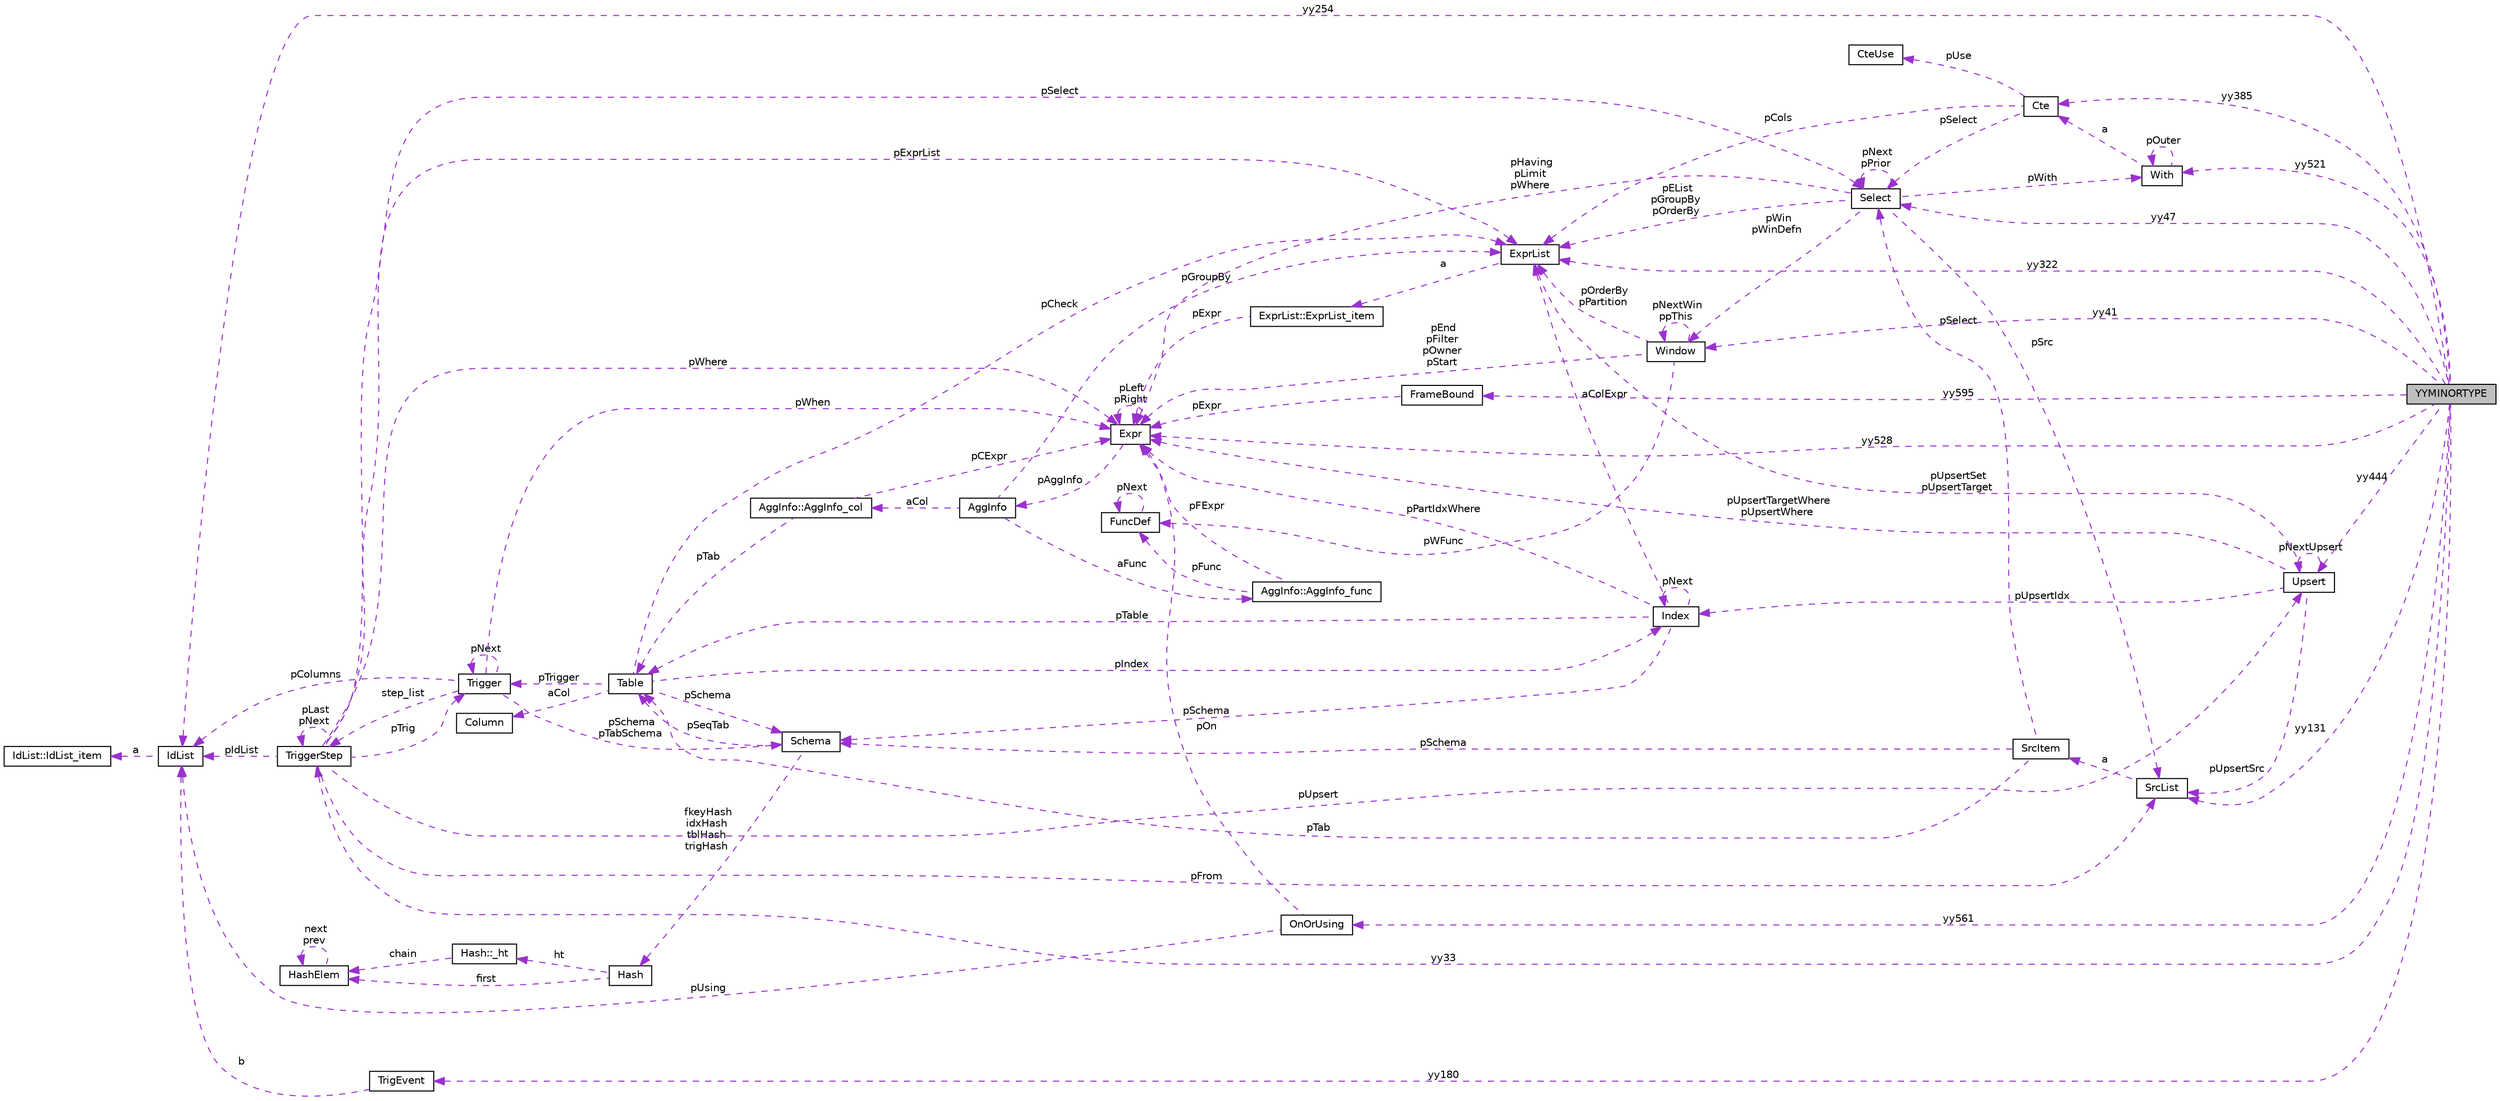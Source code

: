 digraph "YYMINORTYPE"
{
 // LATEX_PDF_SIZE
  edge [fontname="Helvetica",fontsize="10",labelfontname="Helvetica",labelfontsize="10"];
  node [fontname="Helvetica",fontsize="10",shape=record];
  rankdir="LR";
  Node1 [label="YYMINORTYPE",height=0.2,width=0.4,color="black", fillcolor="grey75", style="filled", fontcolor="black",tooltip=" "];
  Node2 -> Node1 [dir="back",color="darkorchid3",fontsize="10",style="dashed",label=" yy33" ,fontname="Helvetica"];
  Node2 [label="TriggerStep",height=0.2,width=0.4,color="black", fillcolor="white", style="filled",URL="$db/d1b/sqlite3_8c.html#d5/da5/structTriggerStep",tooltip=" "];
  Node3 -> Node2 [dir="back",color="darkorchid3",fontsize="10",style="dashed",label=" pTrig" ,fontname="Helvetica"];
  Node3 [label="Trigger",height=0.2,width=0.4,color="black", fillcolor="white", style="filled",URL="$db/d1b/sqlite3_8c.html#dc/d15/structTrigger",tooltip=" "];
  Node4 -> Node3 [dir="back",color="darkorchid3",fontsize="10",style="dashed",label=" pWhen" ,fontname="Helvetica"];
  Node4 [label="Expr",height=0.2,width=0.4,color="black", fillcolor="white", style="filled",URL="$db/d1b/sqlite3_8c.html#d4/dfb/structExpr",tooltip=" "];
  Node4 -> Node4 [dir="back",color="darkorchid3",fontsize="10",style="dashed",label=" pLeft\npRight" ,fontname="Helvetica"];
  Node5 -> Node4 [dir="back",color="darkorchid3",fontsize="10",style="dashed",label=" pAggInfo" ,fontname="Helvetica"];
  Node5 [label="AggInfo",height=0.2,width=0.4,color="black", fillcolor="white", style="filled",URL="$db/d1b/sqlite3_8c.html#d2/dc8/structAggInfo",tooltip=" "];
  Node6 -> Node5 [dir="back",color="darkorchid3",fontsize="10",style="dashed",label=" pGroupBy" ,fontname="Helvetica"];
  Node6 [label="ExprList",height=0.2,width=0.4,color="black", fillcolor="white", style="filled",URL="$db/d1b/sqlite3_8c.html#d5/d5c/structExprList",tooltip=" "];
  Node7 -> Node6 [dir="back",color="darkorchid3",fontsize="10",style="dashed",label=" a" ,fontname="Helvetica"];
  Node7 [label="ExprList::ExprList_item",height=0.2,width=0.4,color="black", fillcolor="white", style="filled",URL="$db/d1b/sqlite3_8c.html#d8/dae/structExprList_1_1ExprList__item",tooltip=" "];
  Node4 -> Node7 [dir="back",color="darkorchid3",fontsize="10",style="dashed",label=" pExpr" ,fontname="Helvetica"];
  Node8 -> Node5 [dir="back",color="darkorchid3",fontsize="10",style="dashed",label=" aCol" ,fontname="Helvetica"];
  Node8 [label="AggInfo::AggInfo_col",height=0.2,width=0.4,color="black", fillcolor="white", style="filled",URL="$db/d1b/sqlite3_8c.html#d6/d3a/structAggInfo_1_1AggInfo__col",tooltip=" "];
  Node9 -> Node8 [dir="back",color="darkorchid3",fontsize="10",style="dashed",label=" pTab" ,fontname="Helvetica"];
  Node9 [label="Table",height=0.2,width=0.4,color="black", fillcolor="white", style="filled",URL="$db/d1b/sqlite3_8c.html#dc/dcb/structTable",tooltip=" "];
  Node10 -> Node9 [dir="back",color="darkorchid3",fontsize="10",style="dashed",label=" aCol" ,fontname="Helvetica"];
  Node10 [label="Column",height=0.2,width=0.4,color="black", fillcolor="white", style="filled",URL="$db/d1b/sqlite3_8c.html#dc/dc1/structColumn",tooltip=" "];
  Node11 -> Node9 [dir="back",color="darkorchid3",fontsize="10",style="dashed",label=" pIndex" ,fontname="Helvetica"];
  Node11 [label="Index",height=0.2,width=0.4,color="black", fillcolor="white", style="filled",URL="$db/d1b/sqlite3_8c.html#df/d86/structIndex",tooltip=" "];
  Node9 -> Node11 [dir="back",color="darkorchid3",fontsize="10",style="dashed",label=" pTable" ,fontname="Helvetica"];
  Node11 -> Node11 [dir="back",color="darkorchid3",fontsize="10",style="dashed",label=" pNext" ,fontname="Helvetica"];
  Node12 -> Node11 [dir="back",color="darkorchid3",fontsize="10",style="dashed",label=" pSchema" ,fontname="Helvetica"];
  Node12 [label="Schema",height=0.2,width=0.4,color="black", fillcolor="white", style="filled",URL="$db/d1b/sqlite3_8c.html#d8/db0/structSchema",tooltip=" "];
  Node13 -> Node12 [dir="back",color="darkorchid3",fontsize="10",style="dashed",label=" fkeyHash\nidxHash\ntblHash\ntrigHash" ,fontname="Helvetica"];
  Node13 [label="Hash",height=0.2,width=0.4,color="black", fillcolor="white", style="filled",URL="$db/d1b/sqlite3_8c.html#d1/dbe/structHash",tooltip=" "];
  Node14 -> Node13 [dir="back",color="darkorchid3",fontsize="10",style="dashed",label=" first" ,fontname="Helvetica"];
  Node14 [label="HashElem",height=0.2,width=0.4,color="black", fillcolor="white", style="filled",URL="$db/d1b/sqlite3_8c.html#da/d21/structHashElem",tooltip=" "];
  Node14 -> Node14 [dir="back",color="darkorchid3",fontsize="10",style="dashed",label=" next\nprev" ,fontname="Helvetica"];
  Node15 -> Node13 [dir="back",color="darkorchid3",fontsize="10",style="dashed",label=" ht" ,fontname="Helvetica"];
  Node15 [label="Hash::_ht",height=0.2,width=0.4,color="black", fillcolor="white", style="filled",URL="$db/d1b/sqlite3_8c.html#d7/d1f/structHash_1_1__ht",tooltip=" "];
  Node14 -> Node15 [dir="back",color="darkorchid3",fontsize="10",style="dashed",label=" chain" ,fontname="Helvetica"];
  Node9 -> Node12 [dir="back",color="darkorchid3",fontsize="10",style="dashed",label=" pSeqTab" ,fontname="Helvetica"];
  Node4 -> Node11 [dir="back",color="darkorchid3",fontsize="10",style="dashed",label=" pPartIdxWhere" ,fontname="Helvetica"];
  Node6 -> Node11 [dir="back",color="darkorchid3",fontsize="10",style="dashed",label=" aColExpr" ,fontname="Helvetica"];
  Node6 -> Node9 [dir="back",color="darkorchid3",fontsize="10",style="dashed",label=" pCheck" ,fontname="Helvetica"];
  Node3 -> Node9 [dir="back",color="darkorchid3",fontsize="10",style="dashed",label=" pTrigger" ,fontname="Helvetica"];
  Node12 -> Node9 [dir="back",color="darkorchid3",fontsize="10",style="dashed",label=" pSchema" ,fontname="Helvetica"];
  Node4 -> Node8 [dir="back",color="darkorchid3",fontsize="10",style="dashed",label=" pCExpr" ,fontname="Helvetica"];
  Node16 -> Node5 [dir="back",color="darkorchid3",fontsize="10",style="dashed",label=" aFunc" ,fontname="Helvetica"];
  Node16 [label="AggInfo::AggInfo_func",height=0.2,width=0.4,color="black", fillcolor="white", style="filled",URL="$db/d1b/sqlite3_8c.html#d3/d2e/structAggInfo_1_1AggInfo__func",tooltip=" "];
  Node4 -> Node16 [dir="back",color="darkorchid3",fontsize="10",style="dashed",label=" pFExpr" ,fontname="Helvetica"];
  Node17 -> Node16 [dir="back",color="darkorchid3",fontsize="10",style="dashed",label=" pFunc" ,fontname="Helvetica"];
  Node17 [label="FuncDef",height=0.2,width=0.4,color="black", fillcolor="white", style="filled",URL="$d1/d3a/structFuncDef.html",tooltip=" "];
  Node17 -> Node17 [dir="back",color="darkorchid3",fontsize="10",style="dashed",label=" pNext" ,fontname="Helvetica"];
  Node18 -> Node3 [dir="back",color="darkorchid3",fontsize="10",style="dashed",label=" pColumns" ,fontname="Helvetica"];
  Node18 [label="IdList",height=0.2,width=0.4,color="black", fillcolor="white", style="filled",URL="$db/d1b/sqlite3_8c.html#da/d69/structIdList",tooltip=" "];
  Node19 -> Node18 [dir="back",color="darkorchid3",fontsize="10",style="dashed",label=" a" ,fontname="Helvetica"];
  Node19 [label="IdList::IdList_item",height=0.2,width=0.4,color="black", fillcolor="white", style="filled",URL="$db/d1b/sqlite3_8c.html#d4/dc3/structIdList_1_1IdList__item",tooltip=" "];
  Node12 -> Node3 [dir="back",color="darkorchid3",fontsize="10",style="dashed",label=" pSchema\npTabSchema" ,fontname="Helvetica"];
  Node2 -> Node3 [dir="back",color="darkorchid3",fontsize="10",style="dashed",label=" step_list" ,fontname="Helvetica"];
  Node3 -> Node3 [dir="back",color="darkorchid3",fontsize="10",style="dashed",label=" pNext" ,fontname="Helvetica"];
  Node20 -> Node2 [dir="back",color="darkorchid3",fontsize="10",style="dashed",label=" pSelect" ,fontname="Helvetica"];
  Node20 [label="Select",height=0.2,width=0.4,color="black", fillcolor="white", style="filled",URL="$db/d1b/sqlite3_8c.html#dd/d39/structSelect",tooltip=" "];
  Node6 -> Node20 [dir="back",color="darkorchid3",fontsize="10",style="dashed",label=" pEList\npGroupBy\npOrderBy" ,fontname="Helvetica"];
  Node21 -> Node20 [dir="back",color="darkorchid3",fontsize="10",style="dashed",label=" pSrc" ,fontname="Helvetica"];
  Node21 [label="SrcList",height=0.2,width=0.4,color="black", fillcolor="white", style="filled",URL="$db/d1b/sqlite3_8c.html#de/deb/structSrcList",tooltip=" "];
  Node22 -> Node21 [dir="back",color="darkorchid3",fontsize="10",style="dashed",label=" a" ,fontname="Helvetica"];
  Node22 [label="SrcItem",height=0.2,width=0.4,color="black", fillcolor="white", style="filled",URL="$db/d1b/sqlite3_8c.html#d0/d26/structSrcItem",tooltip=" "];
  Node12 -> Node22 [dir="back",color="darkorchid3",fontsize="10",style="dashed",label=" pSchema" ,fontname="Helvetica"];
  Node9 -> Node22 [dir="back",color="darkorchid3",fontsize="10",style="dashed",label=" pTab" ,fontname="Helvetica"];
  Node20 -> Node22 [dir="back",color="darkorchid3",fontsize="10",style="dashed",label=" pSelect" ,fontname="Helvetica"];
  Node4 -> Node20 [dir="back",color="darkorchid3",fontsize="10",style="dashed",label=" pHaving\npLimit\npWhere" ,fontname="Helvetica"];
  Node20 -> Node20 [dir="back",color="darkorchid3",fontsize="10",style="dashed",label=" pNext\npPrior" ,fontname="Helvetica"];
  Node23 -> Node20 [dir="back",color="darkorchid3",fontsize="10",style="dashed",label=" pWith" ,fontname="Helvetica"];
  Node23 [label="With",height=0.2,width=0.4,color="black", fillcolor="white", style="filled",URL="$db/d1b/sqlite3_8c.html#df/d70/structWith",tooltip=" "];
  Node23 -> Node23 [dir="back",color="darkorchid3",fontsize="10",style="dashed",label=" pOuter" ,fontname="Helvetica"];
  Node24 -> Node23 [dir="back",color="darkorchid3",fontsize="10",style="dashed",label=" a" ,fontname="Helvetica"];
  Node24 [label="Cte",height=0.2,width=0.4,color="black", fillcolor="white", style="filled",URL="$db/d1b/sqlite3_8c.html#da/dbd/structCte",tooltip=" "];
  Node6 -> Node24 [dir="back",color="darkorchid3",fontsize="10",style="dashed",label=" pCols" ,fontname="Helvetica"];
  Node20 -> Node24 [dir="back",color="darkorchid3",fontsize="10",style="dashed",label=" pSelect" ,fontname="Helvetica"];
  Node25 -> Node24 [dir="back",color="darkorchid3",fontsize="10",style="dashed",label=" pUse" ,fontname="Helvetica"];
  Node25 [label="CteUse",height=0.2,width=0.4,color="black", fillcolor="white", style="filled",URL="$db/d1b/sqlite3_8c.html#d1/d27/structCteUse",tooltip=" "];
  Node26 -> Node20 [dir="back",color="darkorchid3",fontsize="10",style="dashed",label=" pWin\npWinDefn" ,fontname="Helvetica"];
  Node26 [label="Window",height=0.2,width=0.4,color="black", fillcolor="white", style="filled",URL="$db/d1b/sqlite3_8c.html#d6/d08/structWindow",tooltip=" "];
  Node6 -> Node26 [dir="back",color="darkorchid3",fontsize="10",style="dashed",label=" pOrderBy\npPartition" ,fontname="Helvetica"];
  Node4 -> Node26 [dir="back",color="darkorchid3",fontsize="10",style="dashed",label=" pEnd\npFilter\npOwner\npStart" ,fontname="Helvetica"];
  Node26 -> Node26 [dir="back",color="darkorchid3",fontsize="10",style="dashed",label=" pNextWin\nppThis" ,fontname="Helvetica"];
  Node17 -> Node26 [dir="back",color="darkorchid3",fontsize="10",style="dashed",label=" pWFunc" ,fontname="Helvetica"];
  Node21 -> Node2 [dir="back",color="darkorchid3",fontsize="10",style="dashed",label=" pFrom" ,fontname="Helvetica"];
  Node4 -> Node2 [dir="back",color="darkorchid3",fontsize="10",style="dashed",label=" pWhere" ,fontname="Helvetica"];
  Node6 -> Node2 [dir="back",color="darkorchid3",fontsize="10",style="dashed",label=" pExprList" ,fontname="Helvetica"];
  Node18 -> Node2 [dir="back",color="darkorchid3",fontsize="10",style="dashed",label=" pIdList" ,fontname="Helvetica"];
  Node27 -> Node2 [dir="back",color="darkorchid3",fontsize="10",style="dashed",label=" pUpsert" ,fontname="Helvetica"];
  Node27 [label="Upsert",height=0.2,width=0.4,color="black", fillcolor="white", style="filled",URL="$db/d1b/sqlite3_8c.html#da/d8e/structUpsert",tooltip=" "];
  Node6 -> Node27 [dir="back",color="darkorchid3",fontsize="10",style="dashed",label=" pUpsertSet\npUpsertTarget" ,fontname="Helvetica"];
  Node4 -> Node27 [dir="back",color="darkorchid3",fontsize="10",style="dashed",label=" pUpsertTargetWhere\npUpsertWhere" ,fontname="Helvetica"];
  Node27 -> Node27 [dir="back",color="darkorchid3",fontsize="10",style="dashed",label=" pNextUpsert" ,fontname="Helvetica"];
  Node11 -> Node27 [dir="back",color="darkorchid3",fontsize="10",style="dashed",label=" pUpsertIdx" ,fontname="Helvetica"];
  Node21 -> Node27 [dir="back",color="darkorchid3",fontsize="10",style="dashed",label=" pUpsertSrc" ,fontname="Helvetica"];
  Node2 -> Node2 [dir="back",color="darkorchid3",fontsize="10",style="dashed",label=" pLast\npNext" ,fontname="Helvetica"];
  Node26 -> Node1 [dir="back",color="darkorchid3",fontsize="10",style="dashed",label=" yy41" ,fontname="Helvetica"];
  Node20 -> Node1 [dir="back",color="darkorchid3",fontsize="10",style="dashed",label=" yy47" ,fontname="Helvetica"];
  Node21 -> Node1 [dir="back",color="darkorchid3",fontsize="10",style="dashed",label=" yy131" ,fontname="Helvetica"];
  Node28 -> Node1 [dir="back",color="darkorchid3",fontsize="10",style="dashed",label=" yy180" ,fontname="Helvetica"];
  Node28 [label="TrigEvent",height=0.2,width=0.4,color="black", fillcolor="white", style="filled",URL="$db/d1b/sqlite3_8c.html#d1/d82/structTrigEvent",tooltip=" "];
  Node18 -> Node28 [dir="back",color="darkorchid3",fontsize="10",style="dashed",label=" b" ,fontname="Helvetica"];
  Node18 -> Node1 [dir="back",color="darkorchid3",fontsize="10",style="dashed",label=" yy254" ,fontname="Helvetica"];
  Node6 -> Node1 [dir="back",color="darkorchid3",fontsize="10",style="dashed",label=" yy322" ,fontname="Helvetica"];
  Node24 -> Node1 [dir="back",color="darkorchid3",fontsize="10",style="dashed",label=" yy385" ,fontname="Helvetica"];
  Node27 -> Node1 [dir="back",color="darkorchid3",fontsize="10",style="dashed",label=" yy444" ,fontname="Helvetica"];
  Node23 -> Node1 [dir="back",color="darkorchid3",fontsize="10",style="dashed",label=" yy521" ,fontname="Helvetica"];
  Node4 -> Node1 [dir="back",color="darkorchid3",fontsize="10",style="dashed",label=" yy528" ,fontname="Helvetica"];
  Node29 -> Node1 [dir="back",color="darkorchid3",fontsize="10",style="dashed",label=" yy561" ,fontname="Helvetica"];
  Node29 [label="OnOrUsing",height=0.2,width=0.4,color="black", fillcolor="white", style="filled",URL="$db/d1b/sqlite3_8c.html#df/d6c/structOnOrUsing",tooltip=" "];
  Node4 -> Node29 [dir="back",color="darkorchid3",fontsize="10",style="dashed",label=" pOn" ,fontname="Helvetica"];
  Node18 -> Node29 [dir="back",color="darkorchid3",fontsize="10",style="dashed",label=" pUsing" ,fontname="Helvetica"];
  Node30 -> Node1 [dir="back",color="darkorchid3",fontsize="10",style="dashed",label=" yy595" ,fontname="Helvetica"];
  Node30 [label="FrameBound",height=0.2,width=0.4,color="black", fillcolor="white", style="filled",URL="$db/d1b/sqlite3_8c.html#dd/d71/structFrameBound",tooltip=" "];
  Node4 -> Node30 [dir="back",color="darkorchid3",fontsize="10",style="dashed",label=" pExpr" ,fontname="Helvetica"];
}
